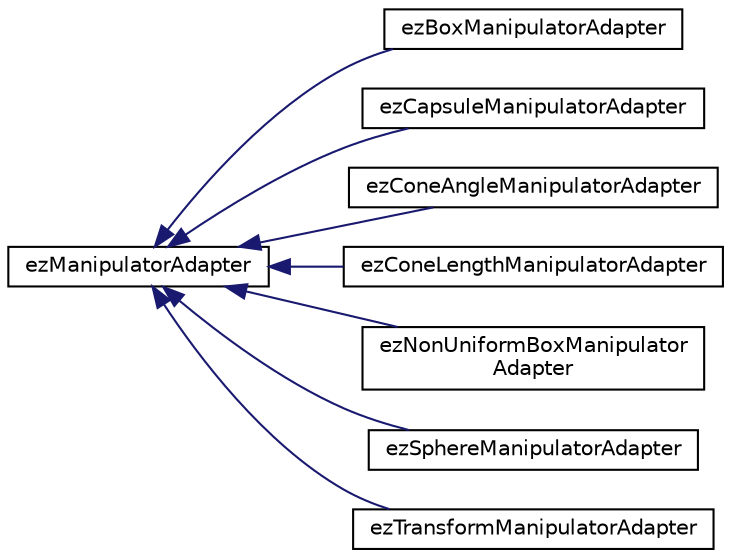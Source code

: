 digraph "Graphical Class Hierarchy"
{
 // LATEX_PDF_SIZE
  edge [fontname="Helvetica",fontsize="10",labelfontname="Helvetica",labelfontsize="10"];
  node [fontname="Helvetica",fontsize="10",shape=record];
  rankdir="LR";
  Node0 [label="ezManipulatorAdapter",height=0.2,width=0.4,color="black", fillcolor="white", style="filled",URL="$db/d05/classez_manipulator_adapter.htm",tooltip=" "];
  Node0 -> Node1 [dir="back",color="midnightblue",fontsize="10",style="solid",fontname="Helvetica"];
  Node1 [label="ezBoxManipulatorAdapter",height=0.2,width=0.4,color="black", fillcolor="white", style="filled",URL="$d8/d0b/classez_box_manipulator_adapter.htm",tooltip=" "];
  Node0 -> Node2 [dir="back",color="midnightblue",fontsize="10",style="solid",fontname="Helvetica"];
  Node2 [label="ezCapsuleManipulatorAdapter",height=0.2,width=0.4,color="black", fillcolor="white", style="filled",URL="$d7/d02/classez_capsule_manipulator_adapter.htm",tooltip=" "];
  Node0 -> Node3 [dir="back",color="midnightblue",fontsize="10",style="solid",fontname="Helvetica"];
  Node3 [label="ezConeAngleManipulatorAdapter",height=0.2,width=0.4,color="black", fillcolor="white", style="filled",URL="$d7/d5f/classez_cone_angle_manipulator_adapter.htm",tooltip=" "];
  Node0 -> Node4 [dir="back",color="midnightblue",fontsize="10",style="solid",fontname="Helvetica"];
  Node4 [label="ezConeLengthManipulatorAdapter",height=0.2,width=0.4,color="black", fillcolor="white", style="filled",URL="$dc/d0c/classez_cone_length_manipulator_adapter.htm",tooltip=" "];
  Node0 -> Node5 [dir="back",color="midnightblue",fontsize="10",style="solid",fontname="Helvetica"];
  Node5 [label="ezNonUniformBoxManipulator\lAdapter",height=0.2,width=0.4,color="black", fillcolor="white", style="filled",URL="$da/daf/classez_non_uniform_box_manipulator_adapter.htm",tooltip=" "];
  Node0 -> Node6 [dir="back",color="midnightblue",fontsize="10",style="solid",fontname="Helvetica"];
  Node6 [label="ezSphereManipulatorAdapter",height=0.2,width=0.4,color="black", fillcolor="white", style="filled",URL="$db/d0c/classez_sphere_manipulator_adapter.htm",tooltip=" "];
  Node0 -> Node7 [dir="back",color="midnightblue",fontsize="10",style="solid",fontname="Helvetica"];
  Node7 [label="ezTransformManipulatorAdapter",height=0.2,width=0.4,color="black", fillcolor="white", style="filled",URL="$dc/da1/classez_transform_manipulator_adapter.htm",tooltip=" "];
}

